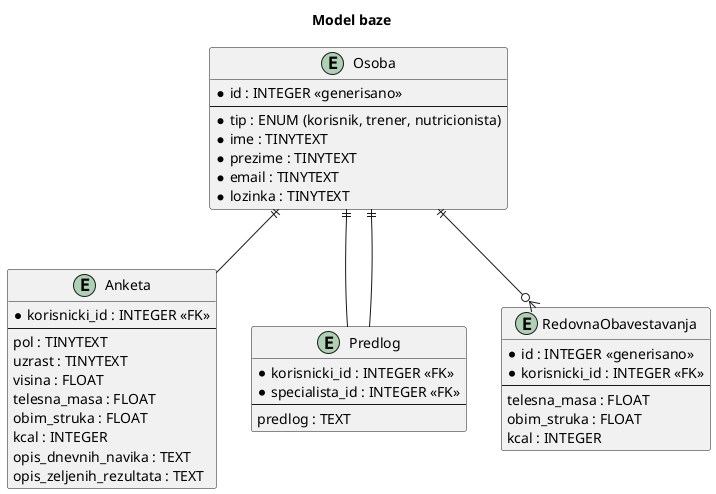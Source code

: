 @startuml
'https://plantuml.com/sequence-diagram

'Korisnici se registruju unosom imena, prezimena, jedinstvene adrese elektronske pošte, jedinstvenog broja telefona i željene lozinke za nalog. Kada se prijave, imaju mogućnost za popune anketu za prikupljanje podataka o njihovoj visini, telesnoj masi, obimu struka, polu, uzrastu, količini dnevnog unosa hrane (u kcal), kao i o svojim dnevnim navikama (učestalost kretanja, vežbanja, sedenja za stolom ili računarom, stajanja itd), kao i opisa željenih rezultata planiranog treninga i plana ishrane.

' Ove prikupljene podatke iz ankete gledaju jedan trener i jedan nutricionista koji prema sadržaju ankete prave mesečni plan treninga i plan ishrane, respektivno. Svoje planove sastavljaju u direktnom usmenom dogovoru koji se odvija izvan okvira aplikacije. Trener i nutricionista se na aplikaciju prijavljuju sa svojim pristupnim parametrima. Ove dve grupe korisnika se razlikuju samo po svojoj oznaci uloge (trener ili nutricionista) i nisu posebni entiteti u bazi aplikacije.

' Kada i trener i nutricionista popune predložene planove treninga i ishrane za korisnika, korisnik tek tada na svom profilu može da vidi te planove.

 ' Korisnik treba u okviru svog profila redovno da unosi, na dnevnom nivou, na početku dana podatke o izmerenoj telesnoj masi i obimu struka, kao i na kraju dana podatke o izmerenoj telesnoj masi, obimu struka, i o unetoj količini hrane tog dana (okvirno sračunatu u kcal). Na osnovu ovih podataka, trener ili nutricionista povremeno mogu da pregledaju dostupne informacije i mogu da unesu izmenu u tekstu svojih planova treninga i ishrane, a čemu korisnik dobija obaveštenje elektronskom poštom.

title Model baze

entity Osoba {
  *id : INTEGER <<generisano>>
  --
  *tip : ENUM (korisnik, trener, nutricionista)
  *ime : TINYTEXT
  *prezime : TINYTEXT
  *email : TINYTEXT
  *lozinka : TINYTEXT
}

entity Anketa {
  *korisnicki_id : INTEGER <<FK>>
  --
  pol : TINYTEXT
  uzrast : TINYTEXT
  visina : FLOAT
  telesna_masa : FLOAT
  obim_struka : FLOAT
  kcal : INTEGER
  opis_dnevnih_navika : TEXT
  opis_zeljenih_rezultata : TEXT
}

entity Predlog {
  *korisnicki_id : INTEGER <<FK>>
  *specialista_id : INTEGER <<FK>>
  --
  predlog : TEXT
}

entity RedovnaObavestavanja {
  *id : INTEGER <<generisano>>
  *korisnicki_id : INTEGER <<FK>>
  --
  telesna_masa : FLOAT
  obim_struka : FLOAT
  kcal : INTEGER
}


Osoba ||-- Anketa
' predlog je manjenjen tacnpo jednom korisniku
Osoba ||-- Predlog
' predlog je napisan od tacno jednog specjaliste, tj. trenera ili nutricioniste
Osoba ||-- Predlog

Osoba ||--o{ RedovnaObavestavanja

@enduml